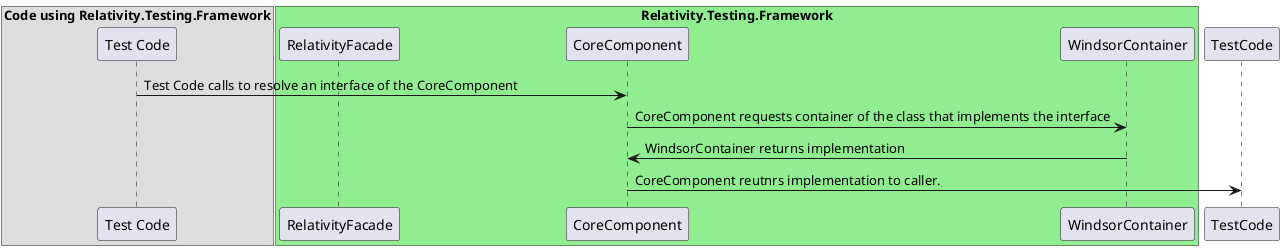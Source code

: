 @startuml Relativity.Testing.Framework RegisteredServices Sequence Diagram

box "Code using Relativity.Testing.Framework"
participant "Test Code"
end box

box "Relativity.Testing.Framework" #LightGreen
participant "RelativityFacade"
participant "CoreComponent"
participant "WindsorContainer"
end box

"Test Code" -> "CoreComponent" : Test Code calls to resolve an interface of the CoreComponent
"CoreComponent" -> "WindsorContainer" : CoreComponent requests container of the class that implements the interface
"WindsorContainer" -> "CoreComponent" : WindsorContainer returns implementation 
"CoreComponent" -> "TestCode" : CoreComponent reutnrs implementation to caller. 

@enduml